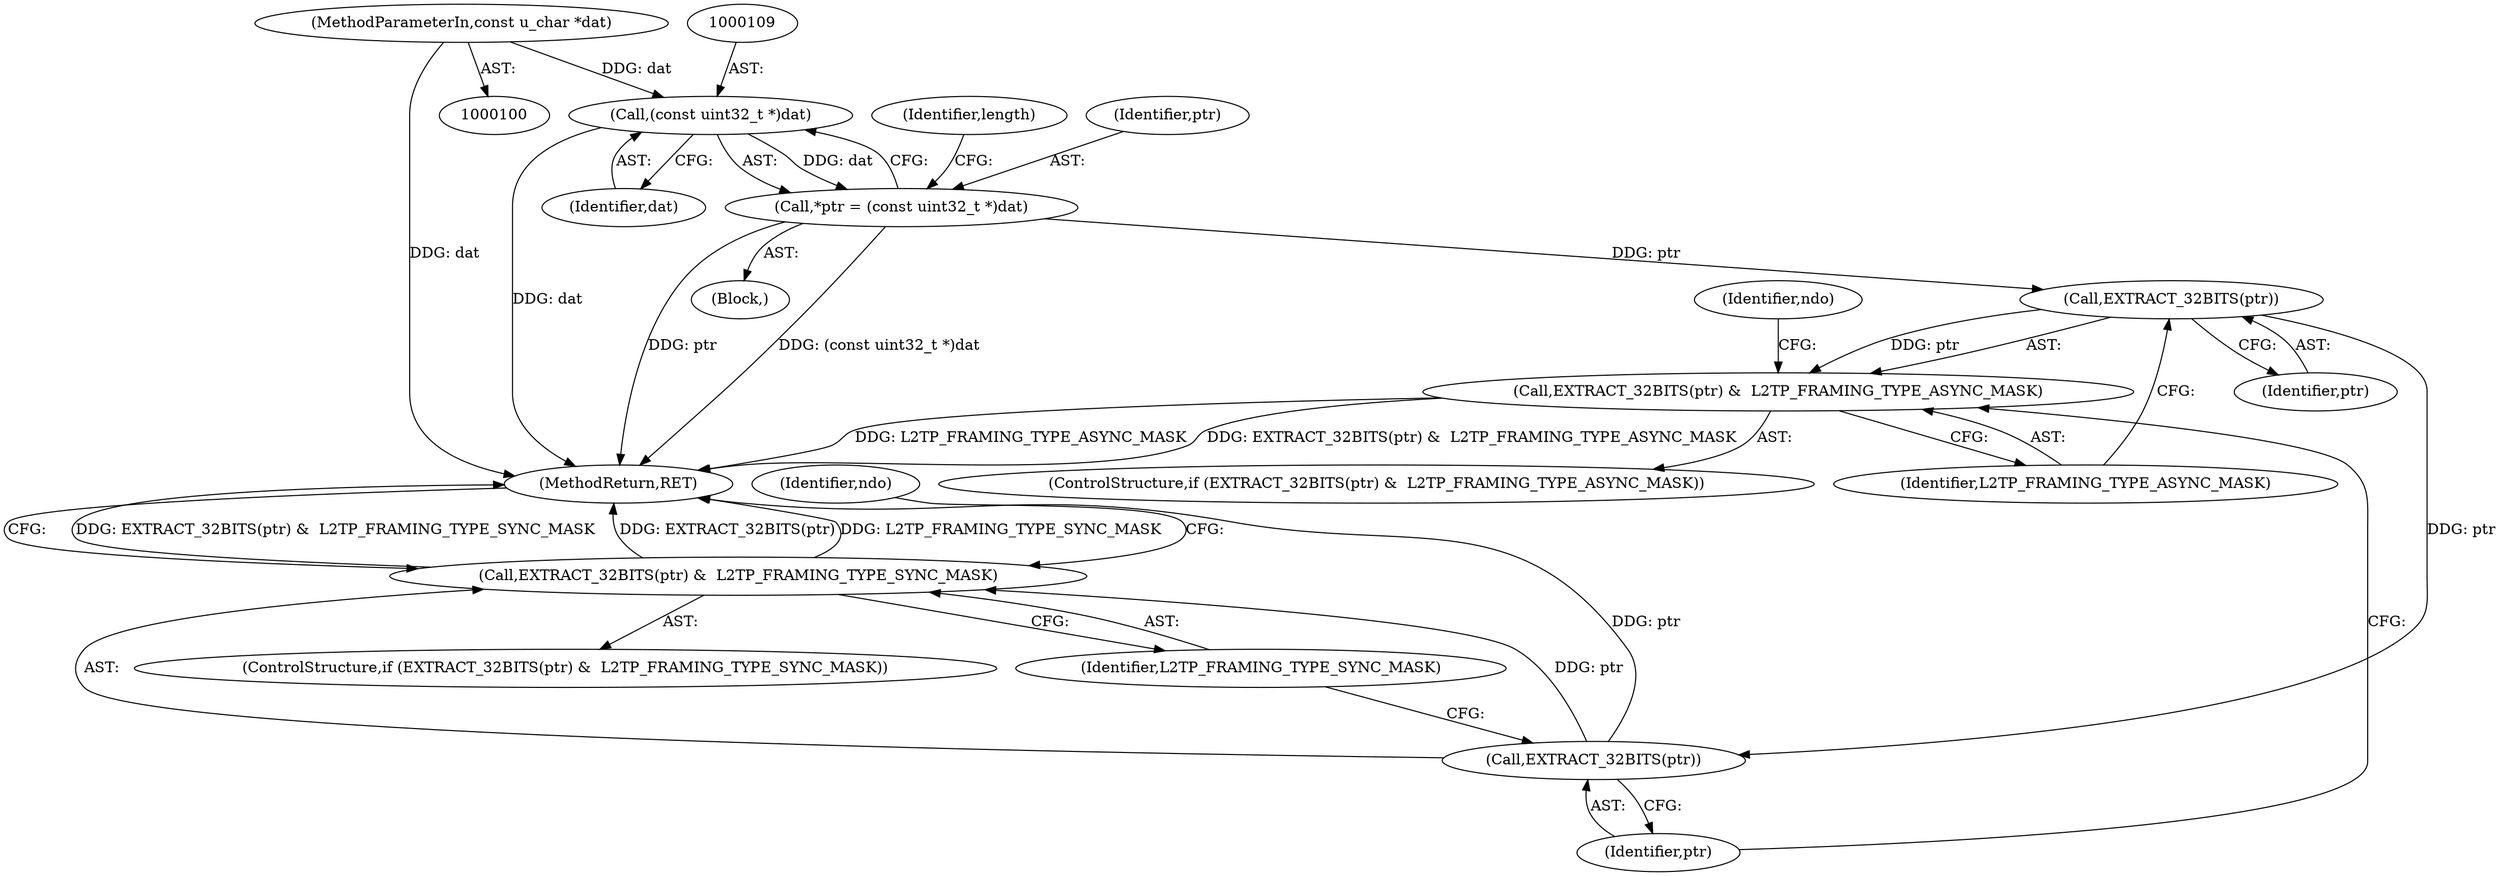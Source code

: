 digraph "0_tcpdump_cc4a7391c616be7a64ed65742ef9ed3f106eb165_5@pointer" {
"1000108" [label="(Call,(const uint32_t *)dat)"];
"1000102" [label="(MethodParameterIn,const u_char *dat)"];
"1000106" [label="(Call,*ptr = (const uint32_t *)dat)"];
"1000123" [label="(Call,EXTRACT_32BITS(ptr))"];
"1000122" [label="(Call,EXTRACT_32BITS(ptr) &  L2TP_FRAMING_TYPE_ASYNC_MASK)"];
"1000133" [label="(Call,EXTRACT_32BITS(ptr))"];
"1000132" [label="(Call,EXTRACT_32BITS(ptr) &  L2TP_FRAMING_TYPE_SYNC_MASK)"];
"1000121" [label="(ControlStructure,if (EXTRACT_32BITS(ptr) &  L2TP_FRAMING_TYPE_ASYNC_MASK))"];
"1000124" [label="(Identifier,ptr)"];
"1000125" [label="(Identifier,L2TP_FRAMING_TYPE_ASYNC_MASK)"];
"1000122" [label="(Call,EXTRACT_32BITS(ptr) &  L2TP_FRAMING_TYPE_ASYNC_MASK)"];
"1000107" [label="(Identifier,ptr)"];
"1000108" [label="(Call,(const uint32_t *)dat)"];
"1000113" [label="(Identifier,length)"];
"1000135" [label="(Identifier,L2TP_FRAMING_TYPE_SYNC_MASK)"];
"1000139" [label="(Identifier,ndo)"];
"1000106" [label="(Call,*ptr = (const uint32_t *)dat)"];
"1000131" [label="(ControlStructure,if (EXTRACT_32BITS(ptr) &  L2TP_FRAMING_TYPE_SYNC_MASK))"];
"1000132" [label="(Call,EXTRACT_32BITS(ptr) &  L2TP_FRAMING_TYPE_SYNC_MASK)"];
"1000133" [label="(Call,EXTRACT_32BITS(ptr))"];
"1000141" [label="(MethodReturn,RET)"];
"1000104" [label="(Block,)"];
"1000102" [label="(MethodParameterIn,const u_char *dat)"];
"1000134" [label="(Identifier,ptr)"];
"1000123" [label="(Call,EXTRACT_32BITS(ptr))"];
"1000129" [label="(Identifier,ndo)"];
"1000110" [label="(Identifier,dat)"];
"1000108" -> "1000106"  [label="AST: "];
"1000108" -> "1000110"  [label="CFG: "];
"1000109" -> "1000108"  [label="AST: "];
"1000110" -> "1000108"  [label="AST: "];
"1000106" -> "1000108"  [label="CFG: "];
"1000108" -> "1000141"  [label="DDG: dat"];
"1000108" -> "1000106"  [label="DDG: dat"];
"1000102" -> "1000108"  [label="DDG: dat"];
"1000102" -> "1000100"  [label="AST: "];
"1000102" -> "1000141"  [label="DDG: dat"];
"1000106" -> "1000104"  [label="AST: "];
"1000107" -> "1000106"  [label="AST: "];
"1000113" -> "1000106"  [label="CFG: "];
"1000106" -> "1000141"  [label="DDG: (const uint32_t *)dat"];
"1000106" -> "1000141"  [label="DDG: ptr"];
"1000106" -> "1000123"  [label="DDG: ptr"];
"1000123" -> "1000122"  [label="AST: "];
"1000123" -> "1000124"  [label="CFG: "];
"1000124" -> "1000123"  [label="AST: "];
"1000125" -> "1000123"  [label="CFG: "];
"1000123" -> "1000122"  [label="DDG: ptr"];
"1000123" -> "1000133"  [label="DDG: ptr"];
"1000122" -> "1000121"  [label="AST: "];
"1000122" -> "1000125"  [label="CFG: "];
"1000125" -> "1000122"  [label="AST: "];
"1000129" -> "1000122"  [label="CFG: "];
"1000134" -> "1000122"  [label="CFG: "];
"1000122" -> "1000141"  [label="DDG: L2TP_FRAMING_TYPE_ASYNC_MASK"];
"1000122" -> "1000141"  [label="DDG: EXTRACT_32BITS(ptr) &  L2TP_FRAMING_TYPE_ASYNC_MASK"];
"1000133" -> "1000132"  [label="AST: "];
"1000133" -> "1000134"  [label="CFG: "];
"1000134" -> "1000133"  [label="AST: "];
"1000135" -> "1000133"  [label="CFG: "];
"1000133" -> "1000141"  [label="DDG: ptr"];
"1000133" -> "1000132"  [label="DDG: ptr"];
"1000132" -> "1000131"  [label="AST: "];
"1000132" -> "1000135"  [label="CFG: "];
"1000135" -> "1000132"  [label="AST: "];
"1000139" -> "1000132"  [label="CFG: "];
"1000141" -> "1000132"  [label="CFG: "];
"1000132" -> "1000141"  [label="DDG: EXTRACT_32BITS(ptr) &  L2TP_FRAMING_TYPE_SYNC_MASK"];
"1000132" -> "1000141"  [label="DDG: EXTRACT_32BITS(ptr)"];
"1000132" -> "1000141"  [label="DDG: L2TP_FRAMING_TYPE_SYNC_MASK"];
}
